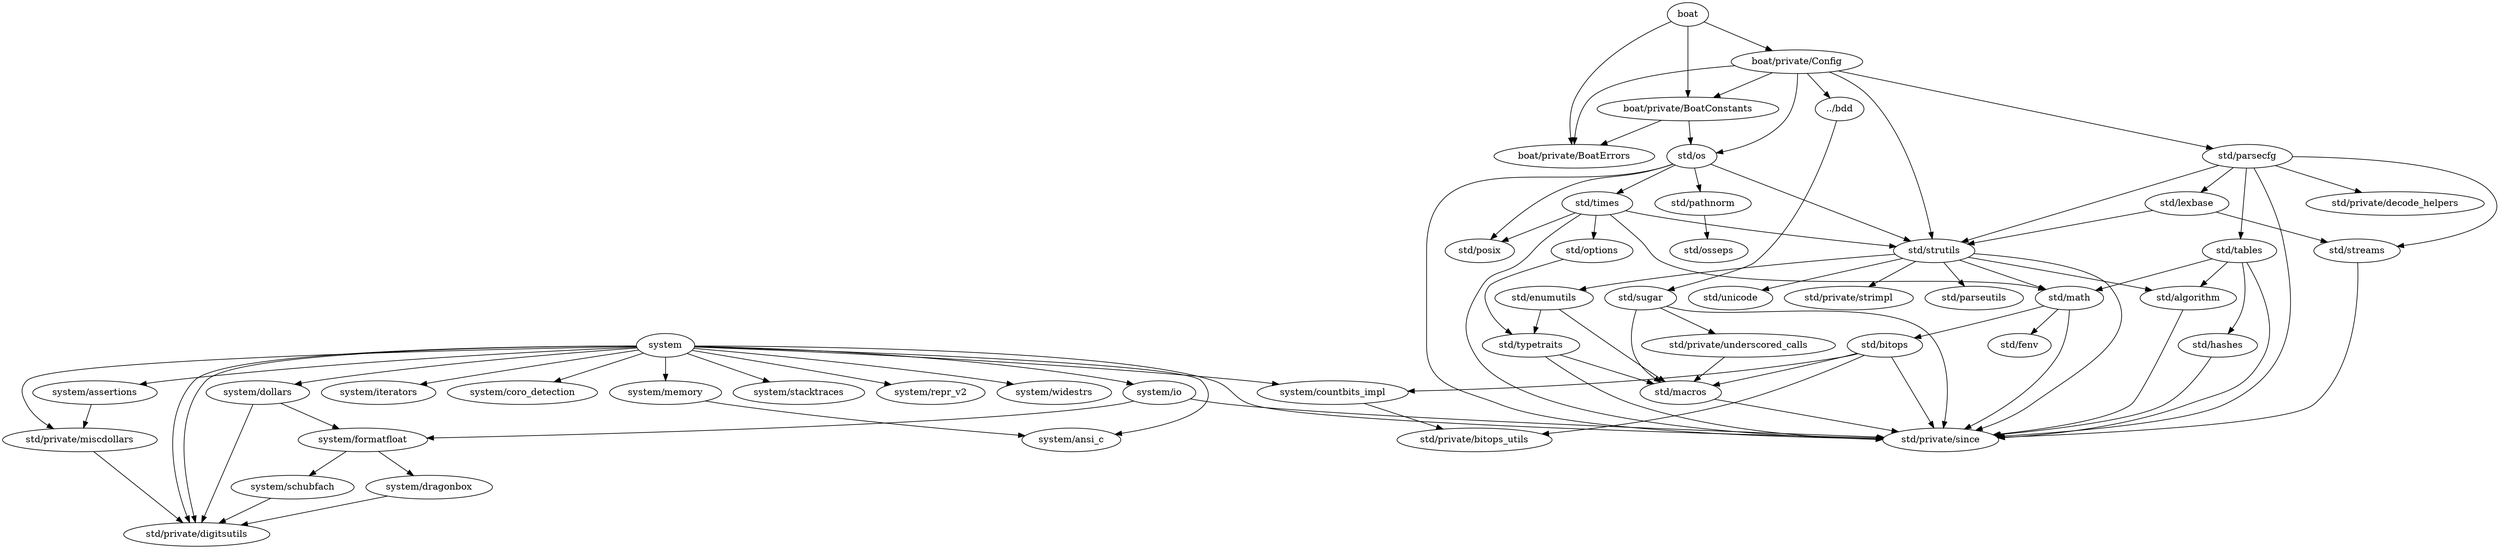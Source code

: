 digraph boat {
"system" -> "std/private/since";
"system/memory" -> "system/ansi_c";
"system" -> "system/ansi_c";
"system" -> "system/memory";
"std/private/miscdollars" -> "std/private/digitsutils";
"system/assertions" -> "std/private/miscdollars";
"system" -> "system/assertions";
"system" -> "system/iterators";
"system" -> "system/coro_detection";
"system/dollars" -> "std/private/digitsutils";
"system/dragonbox" -> "std/private/digitsutils";
"system/schubfach" -> "std/private/digitsutils";
"system/formatfloat" -> "system/dragonbox";
"system/formatfloat" -> "system/schubfach";
"system/dollars" -> "system/formatfloat";
"system" -> "system/dollars";
"system/countbits_impl" -> "std/private/bitops_utils";
"system" -> "std/private/miscdollars";
"system" -> "system/stacktraces";
"system" -> "system/countbits_impl";
"system" -> "std/private/digitsutils";
"system" -> "std/private/digitsutils";
"system" -> "system/repr_v2";
"system" -> "system/widestrs";
"system/io" -> "std/private/since";
"system/io" -> "system/formatfloat";
"system" -> "system/io";
"std/os" -> "std/private/since";
"std/strutils" -> "std/parseutils";
"std/math" -> "std/private/since";
"std/macros" -> "std/private/since";
"std/bitops" -> "std/macros";
"std/bitops" -> "std/private/since";
"std/bitops" -> "std/private/bitops_utils";
"std/bitops" -> "system/countbits_impl";
"std/math" -> "std/bitops";
"std/math" -> "std/fenv";
"std/strutils" -> "std/math";
"std/algorithm" -> "std/private/since";
"std/strutils" -> "std/algorithm";
"std/enumutils" -> "std/macros";
"std/typetraits" -> "std/private/since";
"std/typetraits" -> "std/macros";
"std/enumutils" -> "std/typetraits";
"std/strutils" -> "std/enumutils";
"std/strutils" -> "std/unicode";
"std/strutils" -> "std/private/since";
"std/strutils" -> "std/private/strimpl";
"std/pathnorm" -> "std/osseps";
"std/os" -> "std/strutils";
"std/os" -> "std/pathnorm";
"std/options" -> "std/typetraits";
"std/times" -> "std/strutils";
"std/times" -> "std/math";
"std/times" -> "std/options";
"std/times" -> "std/private/since";
"std/times" -> "std/posix";
"std/os" -> "std/posix";
"std/os" -> "std/times";
"boat/private/BoatConstants" -> "std/os";
"boat/private/BoatConstants" -> "boat/private/BoatErrors";
"std/sugar" -> "std/private/since";
"std/sugar" -> "std/macros";
"std/private/underscored_calls" -> "std/macros";
"std/sugar" -> "std/private/underscored_calls";
"../bdd" -> "std/sugar";
"boat/private/Config" -> "../bdd";
"std/streams" -> "std/private/since";
"std/lexbase" -> "std/strutils";
"std/lexbase" -> "std/streams";
"std/tables" -> "std/private/since";
"std/hashes" -> "std/private/since";
"std/tables" -> "std/hashes";
"std/tables" -> "std/math";
"std/tables" -> "std/algorithm";
"std/parsecfg" -> "std/strutils";
"std/parsecfg" -> "std/lexbase";
"std/parsecfg" -> "std/streams";
"std/parsecfg" -> "std/tables";
"std/parsecfg" -> "std/private/decode_helpers";
"std/parsecfg" -> "std/private/since";
"boat/private/Config" -> "std/os";
"boat/private/Config" -> "std/parsecfg";
"boat/private/Config" -> "std/strutils";
"boat/private/Config" -> "boat/private/BoatErrors";
"boat/private/Config" -> "boat/private/BoatConstants";
"boat" -> "boat/private/BoatConstants";
"boat" -> "boat/private/BoatErrors";
"boat" -> "boat/private/Config";
}

